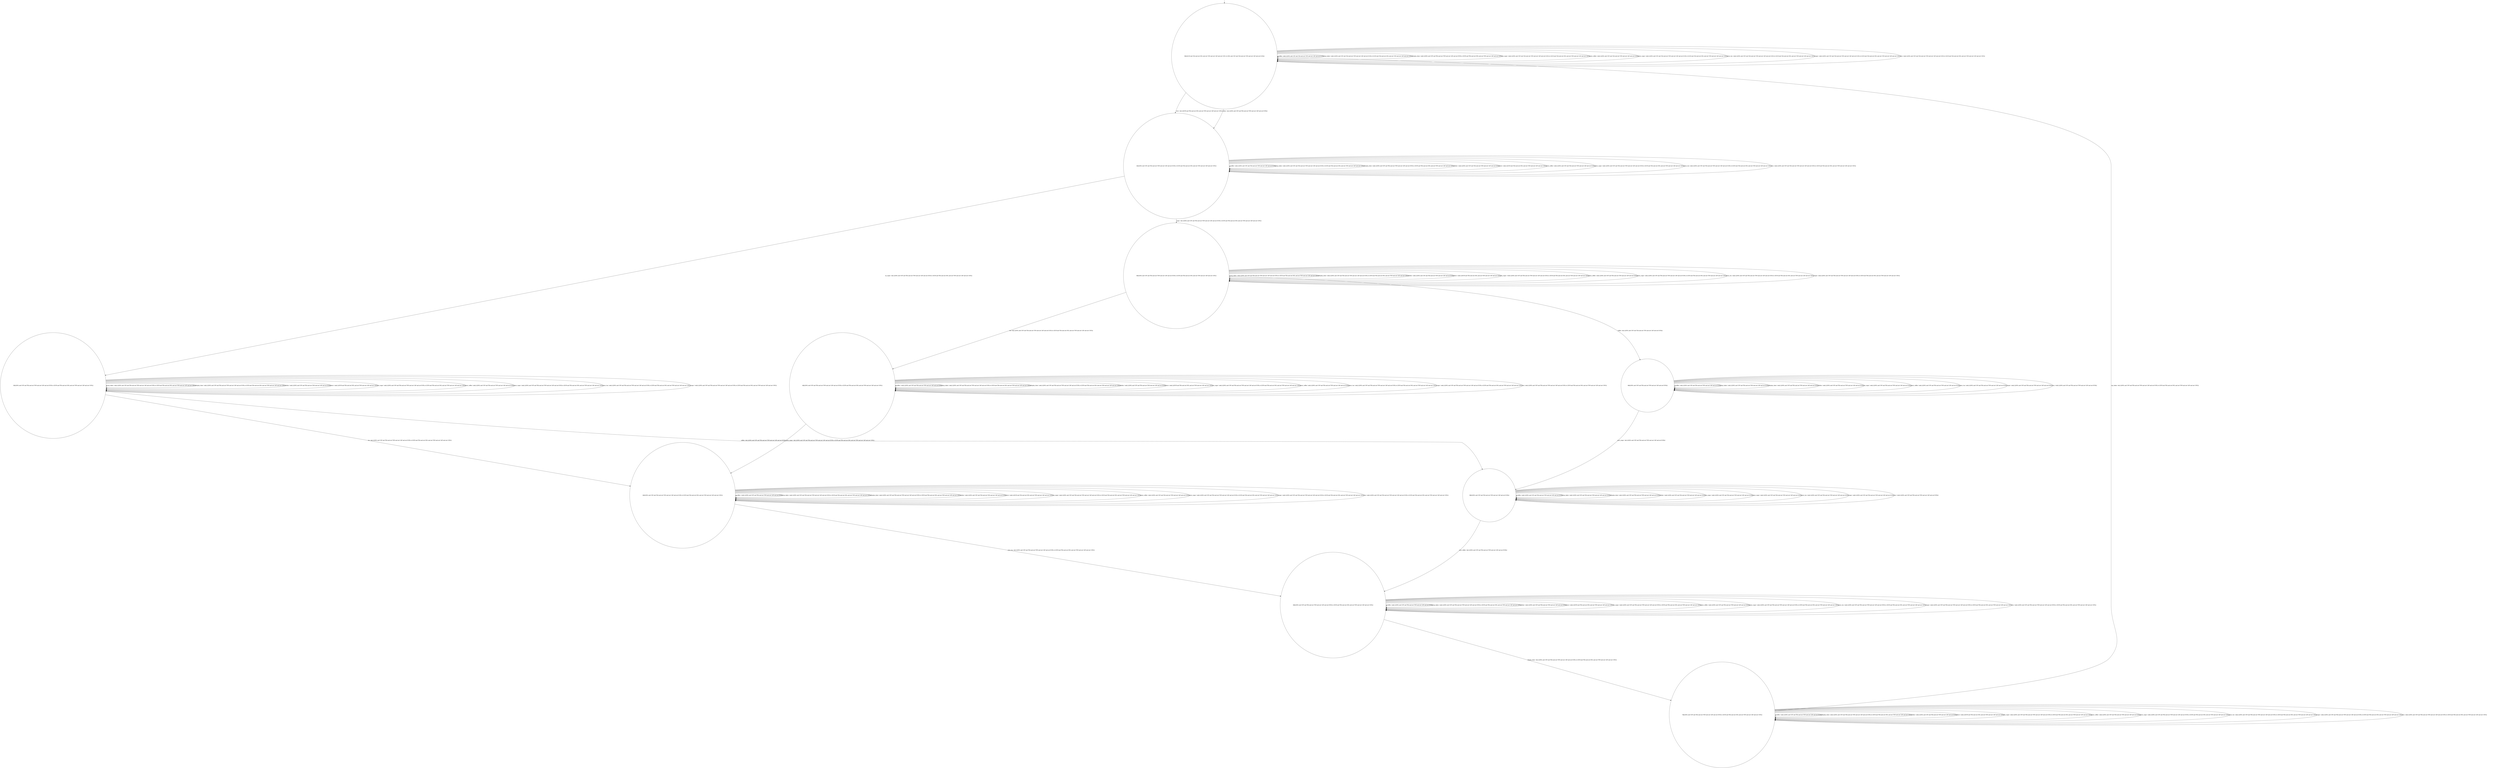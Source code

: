 digraph g {
	edge [lblstyle="above, sloped"];
	s0 [shape="circle" label="0@[((EUR and TEA and not DOL and not TON and not CAP and not COF) or (DOL and COF and TEA and not TON and not CAP and not EUR))]"];
	s1 [shape="circle" label="1@[((DOL and COF and TEA and not TON and not CAP and not EUR) or (EUR and TEA and not DOL and not TON and not CAP and not COF))]"];
	s2 [shape="circle" label="2@[((DOL and COF and TEA and not TON and not CAP and not EUR) or (EUR and TEA and not DOL and not TON and not CAP and not COF))]"];
	s3 [shape="circle" label="3@[((DOL and COF and TEA and not TON and not CAP and not EUR) or (EUR and TEA and not DOL and not TON and not CAP and not COF))]"];
	s4 [shape="circle" label="4@[((DOL and COF and TEA and not TON and not CAP and not EUR) or (EUR and TEA and not DOL and not TON and not CAP and not COF))]"];
	s5 [shape="circle" label="5@[((DOL and COF and TEA and not TON and not CAP and not EUR) or (EUR and TEA and not DOL and not TON and not CAP and not COF))]"];
	s6 [shape="circle" label="6@[((DOL and COF and TEA and not TON and not CAP and not EUR) or (EUR and TEA and not DOL and not TON and not CAP and not COF))]"];
	s7 [shape="circle" label="7@[((DOL and COF and TEA and not TON and not CAP and not EUR) or (EUR and TEA and not DOL and not TON and not CAP and not COF))]"];
	s8 [shape="circle" label="8@[((DOL and COF and TEA and not TON and not CAP and not EUR))]"];
	s9 [shape="circle" label="9@[((DOL and COF and TEA and not TON and not CAP and not EUR))]"];
	s0 -> s0 [label="coffee / nok() [((DOL and COF and TEA and not TON and not CAP and not EUR))]"];
	s0 -> s0 [label="cup_taken / nok() [((DOL and COF and TEA and not TON and not CAP and not EUR) or (EUR and TEA and not DOL and not TON and not CAP and not COF))]"];
	s0 -> s0 [label="display_done / nok() [((DOL and COF and TEA and not TON and not CAP and not EUR) or (EUR and TEA and not DOL and not TON and not CAP and not COF))]"];
	s0 -> s1 [label="dollar / ok() [((DOL and COF and TEA and not TON and not CAP and not EUR))]"];
	s0 -> s1 [label="euro / ok() [((EUR and TEA and not DOL and not TON and not CAP and not COF))]"];
	s0 -> s0 [label="no_sugar / nok() [((DOL and COF and TEA and not TON and not CAP and not EUR) or (EUR and TEA and not DOL and not TON and not CAP and not COF))]"];
	s0 -> s0 [label="pour_coffee / nok() [((DOL and COF and TEA and not TON and not CAP and not EUR))]"];
	s0 -> s0 [label="pour_sugar / nok() [((DOL and COF and TEA and not TON and not CAP and not EUR) or (EUR and TEA and not DOL and not TON and not CAP and not COF))]"];
	s0 -> s0 [label="pour_tea / nok() [((DOL and COF and TEA and not TON and not CAP and not EUR) or (EUR and TEA and not DOL and not TON and not CAP and not COF))]"];
	s0 -> s0 [label="sugar / nok() [((DOL and COF and TEA and not TON and not CAP and not EUR) or (EUR and TEA and not DOL and not TON and not CAP and not COF))]"];
	s0 -> s0 [label="tea / nok() [((DOL and COF and TEA and not TON and not CAP and not EUR) or (EUR and TEA and not DOL and not TON and not CAP and not COF))]"];
	s1 -> s1 [label="coffee / nok() [((DOL and COF and TEA and not TON and not CAP and not EUR))]"];
	s1 -> s1 [label="cup_taken / nok() [((DOL and COF and TEA and not TON and not CAP and not EUR) or (EUR and TEA and not DOL and not TON and not CAP and not COF))]"];
	s1 -> s1 [label="display_done / nok() [((DOL and COF and TEA and not TON and not CAP and not EUR) or (EUR and TEA and not DOL and not TON and not CAP and not COF))]"];
	s1 -> s1 [label="dollar / nok() [((DOL and COF and TEA and not TON and not CAP and not EUR))]"];
	s1 -> s1 [label="euro / nok() [((EUR and TEA and not DOL and not TON and not CAP and not COF))]"];
	s1 -> s2 [label="no_sugar / ok() [((DOL and COF and TEA and not TON and not CAP and not EUR) or (EUR and TEA and not DOL and not TON and not CAP and not COF))]"];
	s1 -> s1 [label="pour_coffee / nok() [((DOL and COF and TEA and not TON and not CAP and not EUR))]"];
	s1 -> s1 [label="pour_sugar / nok() [((DOL and COF and TEA and not TON and not CAP and not EUR) or (EUR and TEA and not DOL and not TON and not CAP and not COF))]"];
	s1 -> s1 [label="pour_tea / nok() [((DOL and COF and TEA and not TON and not CAP and not EUR) or (EUR and TEA and not DOL and not TON and not CAP and not COF))]"];
	s1 -> s3 [label="sugar / ok() [((DOL and COF and TEA and not TON and not CAP and not EUR) or (EUR and TEA and not DOL and not TON and not CAP and not COF))]"];
	s1 -> s1 [label="tea / nok() [((DOL and COF and TEA and not TON and not CAP and not EUR) or (EUR and TEA and not DOL and not TON and not CAP and not COF))]"];
	s2 -> s9 [label="coffee / ok() [((DOL and COF and TEA and not TON and not CAP and not EUR))]"];
	s2 -> s2 [label="cup_taken / nok() [((DOL and COF and TEA and not TON and not CAP and not EUR) or (EUR and TEA and not DOL and not TON and not CAP and not COF))]"];
	s2 -> s2 [label="display_done / nok() [((DOL and COF and TEA and not TON and not CAP and not EUR) or (EUR and TEA and not DOL and not TON and not CAP and not COF))]"];
	s2 -> s2 [label="dollar / nok() [((DOL and COF and TEA and not TON and not CAP and not EUR))]"];
	s2 -> s2 [label="euro / nok() [((EUR and TEA and not DOL and not TON and not CAP and not COF))]"];
	s2 -> s2 [label="no_sugar / nok() [((DOL and COF and TEA and not TON and not CAP and not EUR) or (EUR and TEA and not DOL and not TON and not CAP and not COF))]"];
	s2 -> s2 [label="pour_coffee / nok() [((DOL and COF and TEA and not TON and not CAP and not EUR))]"];
	s2 -> s2 [label="pour_sugar / nok() [((DOL and COF and TEA and not TON and not CAP and not EUR) or (EUR and TEA and not DOL and not TON and not CAP and not COF))]"];
	s2 -> s2 [label="pour_tea / nok() [((DOL and COF and TEA and not TON and not CAP and not EUR) or (EUR and TEA and not DOL and not TON and not CAP and not COF))]"];
	s2 -> s2 [label="sugar / void() [((DOL and COF and TEA and not TON and not CAP and not EUR) or (EUR and TEA and not DOL and not TON and not CAP and not COF))]"];
	s2 -> s5 [label="tea / ok() [((DOL and COF and TEA and not TON and not CAP and not EUR) or (EUR and TEA and not DOL and not TON and not CAP and not COF))]"];
	s3 -> s8 [label="coffee / ok() [((DOL and COF and TEA and not TON and not CAP and not EUR))]"];
	s3 -> s3 [label="cup_taken / nok() [((DOL and COF and TEA and not TON and not CAP and not EUR) or (EUR and TEA and not DOL and not TON and not CAP and not COF))]"];
	s3 -> s3 [label="display_done / nok() [((DOL and COF and TEA and not TON and not CAP and not EUR) or (EUR and TEA and not DOL and not TON and not CAP and not COF))]"];
	s3 -> s3 [label="dollar / nok() [((DOL and COF and TEA and not TON and not CAP and not EUR))]"];
	s3 -> s3 [label="euro / nok() [((EUR and TEA and not DOL and not TON and not CAP and not COF))]"];
	s3 -> s3 [label="no_sugar / void() [((DOL and COF and TEA and not TON and not CAP and not EUR) or (EUR and TEA and not DOL and not TON and not CAP and not COF))]"];
	s3 -> s3 [label="pour_coffee / nok() [((DOL and COF and TEA and not TON and not CAP and not EUR))]"];
	s3 -> s3 [label="pour_sugar / nok() [((DOL and COF and TEA and not TON and not CAP and not EUR) or (EUR and TEA and not DOL and not TON and not CAP and not COF))]"];
	s3 -> s3 [label="pour_tea / nok() [((DOL and COF and TEA and not TON and not CAP and not EUR) or (EUR and TEA and not DOL and not TON and not CAP and not COF))]"];
	s3 -> s3 [label="sugar / nok() [((DOL and COF and TEA and not TON and not CAP and not EUR) or (EUR and TEA and not DOL and not TON and not CAP and not COF))]"];
	s3 -> s4 [label="tea / ok() [((DOL and COF and TEA and not TON and not CAP and not EUR) or (EUR and TEA and not DOL and not TON and not CAP and not COF))]"];
	s4 -> s4 [label="coffee / void() [((DOL and COF and TEA and not TON and not CAP and not EUR))]"];
	s4 -> s4 [label="cup_taken / nok() [((DOL and COF and TEA and not TON and not CAP and not EUR) or (EUR and TEA and not DOL and not TON and not CAP and not COF))]"];
	s4 -> s4 [label="display_done / nok() [((DOL and COF and TEA and not TON and not CAP and not EUR) or (EUR and TEA and not DOL and not TON and not CAP and not COF))]"];
	s4 -> s4 [label="dollar / nok() [((DOL and COF and TEA and not TON and not CAP and not EUR))]"];
	s4 -> s4 [label="euro / nok() [((EUR and TEA and not DOL and not TON and not CAP and not COF))]"];
	s4 -> s4 [label="no_sugar / nok() [((DOL and COF and TEA and not TON and not CAP and not EUR) or (EUR and TEA and not DOL and not TON and not CAP and not COF))]"];
	s4 -> s4 [label="pour_coffee / nok() [((DOL and COF and TEA and not TON and not CAP and not EUR))]"];
	s4 -> s5 [label="pour_sugar / ok() [((DOL and COF and TEA and not TON and not CAP and not EUR) or (EUR and TEA and not DOL and not TON and not CAP and not COF))]"];
	s4 -> s4 [label="pour_tea / nok() [((DOL and COF and TEA and not TON and not CAP and not EUR) or (EUR and TEA and not DOL and not TON and not CAP and not COF))]"];
	s4 -> s4 [label="sugar / nok() [((DOL and COF and TEA and not TON and not CAP and not EUR) or (EUR and TEA and not DOL and not TON and not CAP and not COF))]"];
	s4 -> s4 [label="tea / nok() [((DOL and COF and TEA and not TON and not CAP and not EUR) or (EUR and TEA and not DOL and not TON and not CAP and not COF))]"];
	s5 -> s5 [label="coffee / void() [((DOL and COF and TEA and not TON and not CAP and not EUR))]"];
	s5 -> s5 [label="cup_taken / nok() [((DOL and COF and TEA and not TON and not CAP and not EUR) or (EUR and TEA and not DOL and not TON and not CAP and not COF))]"];
	s5 -> s5 [label="display_done / nok() [((DOL and COF and TEA and not TON and not CAP and not EUR) or (EUR and TEA and not DOL and not TON and not CAP and not COF))]"];
	s5 -> s5 [label="dollar / nok() [((DOL and COF and TEA and not TON and not CAP and not EUR))]"];
	s5 -> s5 [label="euro / nok() [((EUR and TEA and not DOL and not TON and not CAP and not COF))]"];
	s5 -> s5 [label="no_sugar / nok() [((DOL and COF and TEA and not TON and not CAP and not EUR) or (EUR and TEA and not DOL and not TON and not CAP and not COF))]"];
	s5 -> s5 [label="pour_coffee / nok() [((DOL and COF and TEA and not TON and not CAP and not EUR))]"];
	s5 -> s5 [label="pour_sugar / nok() [((DOL and COF and TEA and not TON and not CAP and not EUR) or (EUR and TEA and not DOL and not TON and not CAP and not COF))]"];
	s5 -> s6 [label="pour_tea / ok() [((DOL and COF and TEA and not TON and not CAP and not EUR) or (EUR and TEA and not DOL and not TON and not CAP and not COF))]"];
	s5 -> s5 [label="sugar / nok() [((DOL and COF and TEA and not TON and not CAP and not EUR) or (EUR and TEA and not DOL and not TON and not CAP and not COF))]"];
	s5 -> s5 [label="tea / nok() [((DOL and COF and TEA and not TON and not CAP and not EUR) or (EUR and TEA and not DOL and not TON and not CAP and not COF))]"];
	s6 -> s6 [label="coffee / nok() [((DOL and COF and TEA and not TON and not CAP and not EUR))]"];
	s6 -> s6 [label="cup_taken / nok() [((DOL and COF and TEA and not TON and not CAP and not EUR) or (EUR and TEA and not DOL and not TON and not CAP and not COF))]"];
	s6 -> s7 [label="display_done / ok() [((DOL and COF and TEA and not TON and not CAP and not EUR) or (EUR and TEA and not DOL and not TON and not CAP and not COF))]"];
	s6 -> s6 [label="dollar / nok() [((DOL and COF and TEA and not TON and not CAP and not EUR))]"];
	s6 -> s6 [label="euro / nok() [((EUR and TEA and not DOL and not TON and not CAP and not COF))]"];
	s6 -> s6 [label="no_sugar / nok() [((DOL and COF and TEA and not TON and not CAP and not EUR) or (EUR and TEA and not DOL and not TON and not CAP and not COF))]"];
	s6 -> s6 [label="pour_coffee / nok() [((DOL and COF and TEA and not TON and not CAP and not EUR))]"];
	s6 -> s6 [label="pour_sugar / nok() [((DOL and COF and TEA and not TON and not CAP and not EUR) or (EUR and TEA and not DOL and not TON and not CAP and not COF))]"];
	s6 -> s6 [label="pour_tea / nok() [((DOL and COF and TEA and not TON and not CAP and not EUR) or (EUR and TEA and not DOL and not TON and not CAP and not COF))]"];
	s6 -> s6 [label="sugar / nok() [((DOL and COF and TEA and not TON and not CAP and not EUR) or (EUR and TEA and not DOL and not TON and not CAP and not COF))]"];
	s6 -> s6 [label="tea / nok() [((DOL and COF and TEA and not TON and not CAP and not EUR) or (EUR and TEA and not DOL and not TON and not CAP and not COF))]"];
	s7 -> s7 [label="coffee / nok() [((DOL and COF and TEA and not TON and not CAP and not EUR))]"];
	s7 -> s0 [label="cup_taken / ok() [((DOL and COF and TEA and not TON and not CAP and not EUR) or (EUR and TEA and not DOL and not TON and not CAP and not COF))]"];
	s7 -> s7 [label="display_done / nok() [((DOL and COF and TEA and not TON and not CAP and not EUR) or (EUR and TEA and not DOL and not TON and not CAP and not COF))]"];
	s7 -> s7 [label="dollar / nok() [((DOL and COF and TEA and not TON and not CAP and not EUR))]"];
	s7 -> s7 [label="euro / nok() [((EUR and TEA and not DOL and not TON and not CAP and not COF))]"];
	s7 -> s7 [label="no_sugar / nok() [((DOL and COF and TEA and not TON and not CAP and not EUR) or (EUR and TEA and not DOL and not TON and not CAP and not COF))]"];
	s7 -> s7 [label="pour_coffee / nok() [((DOL and COF and TEA and not TON and not CAP and not EUR))]"];
	s7 -> s7 [label="pour_sugar / nok() [((DOL and COF and TEA and not TON and not CAP and not EUR) or (EUR and TEA and not DOL and not TON and not CAP and not COF))]"];
	s7 -> s7 [label="pour_tea / nok() [((DOL and COF and TEA and not TON and not CAP and not EUR) or (EUR and TEA and not DOL and not TON and not CAP and not COF))]"];
	s7 -> s7 [label="sugar / nok() [((DOL and COF and TEA and not TON and not CAP and not EUR) or (EUR and TEA and not DOL and not TON and not CAP and not COF))]"];
	s7 -> s7 [label="tea / nok() [((DOL and COF and TEA and not TON and not CAP and not EUR) or (EUR and TEA and not DOL and not TON and not CAP and not COF))]"];
	s8 -> s8 [label="coffee / nok() [((DOL and COF and TEA and not TON and not CAP and not EUR))]"];
	s8 -> s8 [label="cup_taken / nok() [((DOL and COF and TEA and not TON and not CAP and not EUR))]"];
	s8 -> s8 [label="display_done / nok() [((DOL and COF and TEA and not TON and not CAP and not EUR))]"];
	s8 -> s8 [label="dollar / nok() [((DOL and COF and TEA and not TON and not CAP and not EUR))]"];
	s8 -> s8 [label="no_sugar / nok() [((DOL and COF and TEA and not TON and not CAP and not EUR))]"];
	s8 -> s8 [label="pour_coffee / nok() [((DOL and COF and TEA and not TON and not CAP and not EUR))]"];
	s8 -> s9 [label="pour_sugar / ok() [((DOL and COF and TEA and not TON and not CAP and not EUR))]"];
	s8 -> s8 [label="pour_tea / nok() [((DOL and COF and TEA and not TON and not CAP and not EUR))]"];
	s8 -> s8 [label="sugar / nok() [((DOL and COF and TEA and not TON and not CAP and not EUR))]"];
	s8 -> s8 [label="tea / void() [((DOL and COF and TEA and not TON and not CAP and not EUR))]"];
	s9 -> s9 [label="coffee / nok() [((DOL and COF and TEA and not TON and not CAP and not EUR))]"];
	s9 -> s9 [label="cup_taken / nok() [((DOL and COF and TEA and not TON and not CAP and not EUR))]"];
	s9 -> s9 [label="display_done / nok() [((DOL and COF and TEA and not TON and not CAP and not EUR))]"];
	s9 -> s9 [label="dollar / nok() [((DOL and COF and TEA and not TON and not CAP and not EUR))]"];
	s9 -> s9 [label="no_sugar / nok() [((DOL and COF and TEA and not TON and not CAP and not EUR))]"];
	s9 -> s6 [label="pour_coffee / ok() [((DOL and COF and TEA and not TON and not CAP and not EUR))]"];
	s9 -> s9 [label="pour_sugar / nok() [((DOL and COF and TEA and not TON and not CAP and not EUR))]"];
	s9 -> s9 [label="pour_tea / nok() [((DOL and COF and TEA and not TON and not CAP and not EUR))]"];
	s9 -> s9 [label="sugar / nok() [((DOL and COF and TEA and not TON and not CAP and not EUR))]"];
	s9 -> s9 [label="tea / void() [((DOL and COF and TEA and not TON and not CAP and not EUR))]"];
	__start0 [label="" shape="none" width="0" height="0"];
	__start0 -> s0;
}